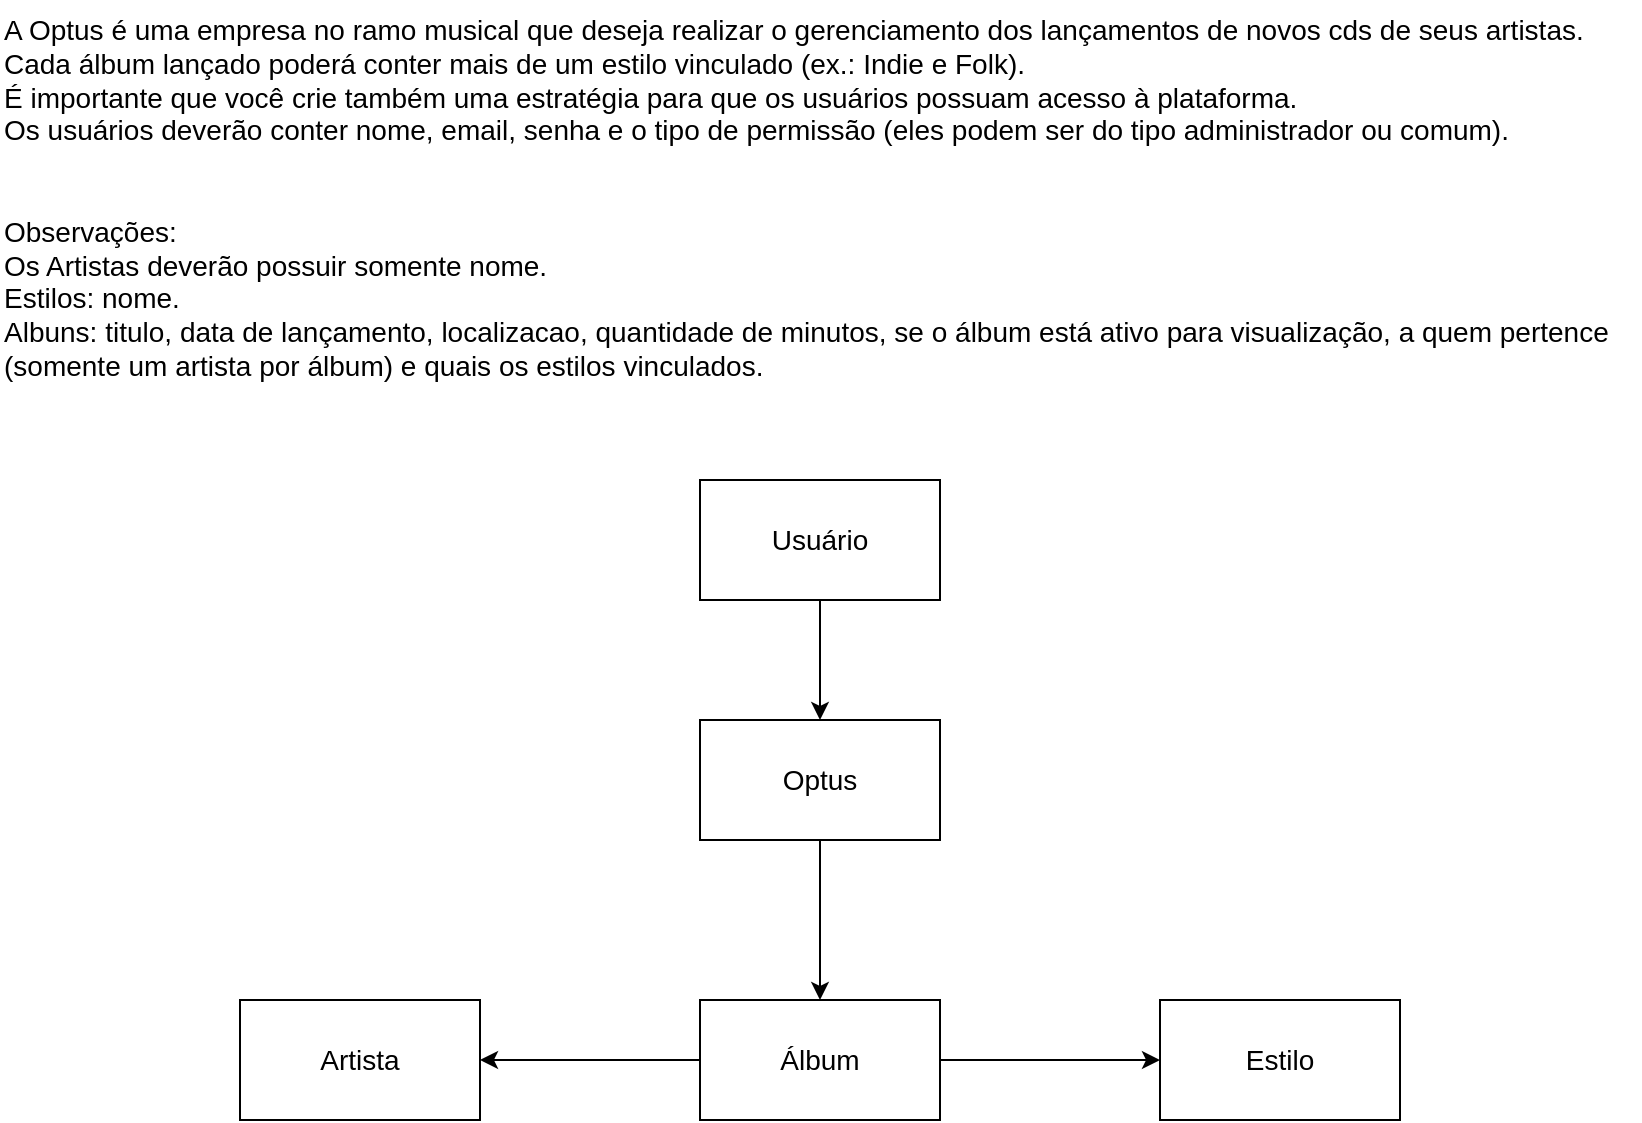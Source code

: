 <mxfile version="21.6.5" type="device">
  <diagram name="Página-1" id="nFLYcnp-unWdXeMjdf5J">
    <mxGraphModel dx="1036" dy="614" grid="1" gridSize="10" guides="1" tooltips="1" connect="1" arrows="1" fold="1" page="1" pageScale="1" pageWidth="827" pageHeight="1169" math="0" shadow="0">
      <root>
        <mxCell id="0" />
        <mxCell id="1" parent="0" />
        <mxCell id="rCMdXfV7LYDpSBpJ9iVP-1" value="A Optus é uma empresa no ramo musical que deseja realizar o gerenciamento dos lançamentos de novos cds de seus artistas. Cada álbum lançado poderá conter mais de um estilo vinculado (ex.: Indie e Folk).&#xa;É importante que você crie também uma estratégia para que os usuários possuam acesso à plataforma.&#xa;Os usuários deverão conter nome, email, senha e o tipo de permissão (eles podem ser do tipo administrador ou comum).&#xa;&#xa;&#xa;Observações:&#xa;Os Artistas deverão possuir somente nome.&#xa;Estilos: nome.&#xa;Albuns: titulo, data de lançamento, localizacao, quantidade de minutos, se o álbum está ativo para visualização, a quem pertence (somente um artista por álbum) e quais os estilos vinculados.&#xa;&#xa;&#xa;&#xa;" style="text;whiteSpace=wrap;fontSize=14;" vertex="1" parent="1">
          <mxGeometry width="820" height="210" as="geometry" />
        </mxCell>
        <mxCell id="rCMdXfV7LYDpSBpJ9iVP-7" style="edgeStyle=orthogonalEdgeStyle;rounded=0;orthogonalLoop=1;jettySize=auto;html=1;" edge="1" parent="1" source="rCMdXfV7LYDpSBpJ9iVP-2" target="rCMdXfV7LYDpSBpJ9iVP-3">
          <mxGeometry relative="1" as="geometry" />
        </mxCell>
        <mxCell id="rCMdXfV7LYDpSBpJ9iVP-2" value="&lt;font style=&quot;font-size: 14px;&quot;&gt;Usuário&lt;/font&gt;" style="rounded=0;whiteSpace=wrap;html=1;" vertex="1" parent="1">
          <mxGeometry x="350" y="240" width="120" height="60" as="geometry" />
        </mxCell>
        <mxCell id="rCMdXfV7LYDpSBpJ9iVP-8" style="edgeStyle=orthogonalEdgeStyle;rounded=0;orthogonalLoop=1;jettySize=auto;html=1;" edge="1" parent="1" source="rCMdXfV7LYDpSBpJ9iVP-3" target="rCMdXfV7LYDpSBpJ9iVP-4">
          <mxGeometry relative="1" as="geometry" />
        </mxCell>
        <mxCell id="rCMdXfV7LYDpSBpJ9iVP-3" value="&lt;font style=&quot;font-size: 14px;&quot;&gt;Optus&lt;/font&gt;" style="rounded=0;whiteSpace=wrap;html=1;" vertex="1" parent="1">
          <mxGeometry x="350" y="360" width="120" height="60" as="geometry" />
        </mxCell>
        <mxCell id="rCMdXfV7LYDpSBpJ9iVP-9" style="edgeStyle=orthogonalEdgeStyle;rounded=0;orthogonalLoop=1;jettySize=auto;html=1;entryX=0;entryY=0.5;entryDx=0;entryDy=0;" edge="1" parent="1" source="rCMdXfV7LYDpSBpJ9iVP-4" target="rCMdXfV7LYDpSBpJ9iVP-5">
          <mxGeometry relative="1" as="geometry" />
        </mxCell>
        <mxCell id="rCMdXfV7LYDpSBpJ9iVP-11" style="edgeStyle=orthogonalEdgeStyle;rounded=0;orthogonalLoop=1;jettySize=auto;html=1;exitX=0;exitY=0.5;exitDx=0;exitDy=0;entryX=1;entryY=0.5;entryDx=0;entryDy=0;" edge="1" parent="1" source="rCMdXfV7LYDpSBpJ9iVP-4" target="rCMdXfV7LYDpSBpJ9iVP-6">
          <mxGeometry relative="1" as="geometry" />
        </mxCell>
        <mxCell id="rCMdXfV7LYDpSBpJ9iVP-4" value="&lt;font style=&quot;font-size: 14px;&quot;&gt;Álbum&lt;/font&gt;" style="rounded=0;whiteSpace=wrap;html=1;" vertex="1" parent="1">
          <mxGeometry x="350" y="500" width="120" height="60" as="geometry" />
        </mxCell>
        <mxCell id="rCMdXfV7LYDpSBpJ9iVP-5" value="&lt;font style=&quot;font-size: 14px;&quot;&gt;Estilo&lt;/font&gt;" style="rounded=0;whiteSpace=wrap;html=1;" vertex="1" parent="1">
          <mxGeometry x="580" y="500" width="120" height="60" as="geometry" />
        </mxCell>
        <mxCell id="rCMdXfV7LYDpSBpJ9iVP-6" value="&lt;font style=&quot;font-size: 14px;&quot;&gt;Artista&lt;/font&gt;" style="rounded=0;whiteSpace=wrap;html=1;" vertex="1" parent="1">
          <mxGeometry x="120" y="500" width="120" height="60" as="geometry" />
        </mxCell>
      </root>
    </mxGraphModel>
  </diagram>
</mxfile>

